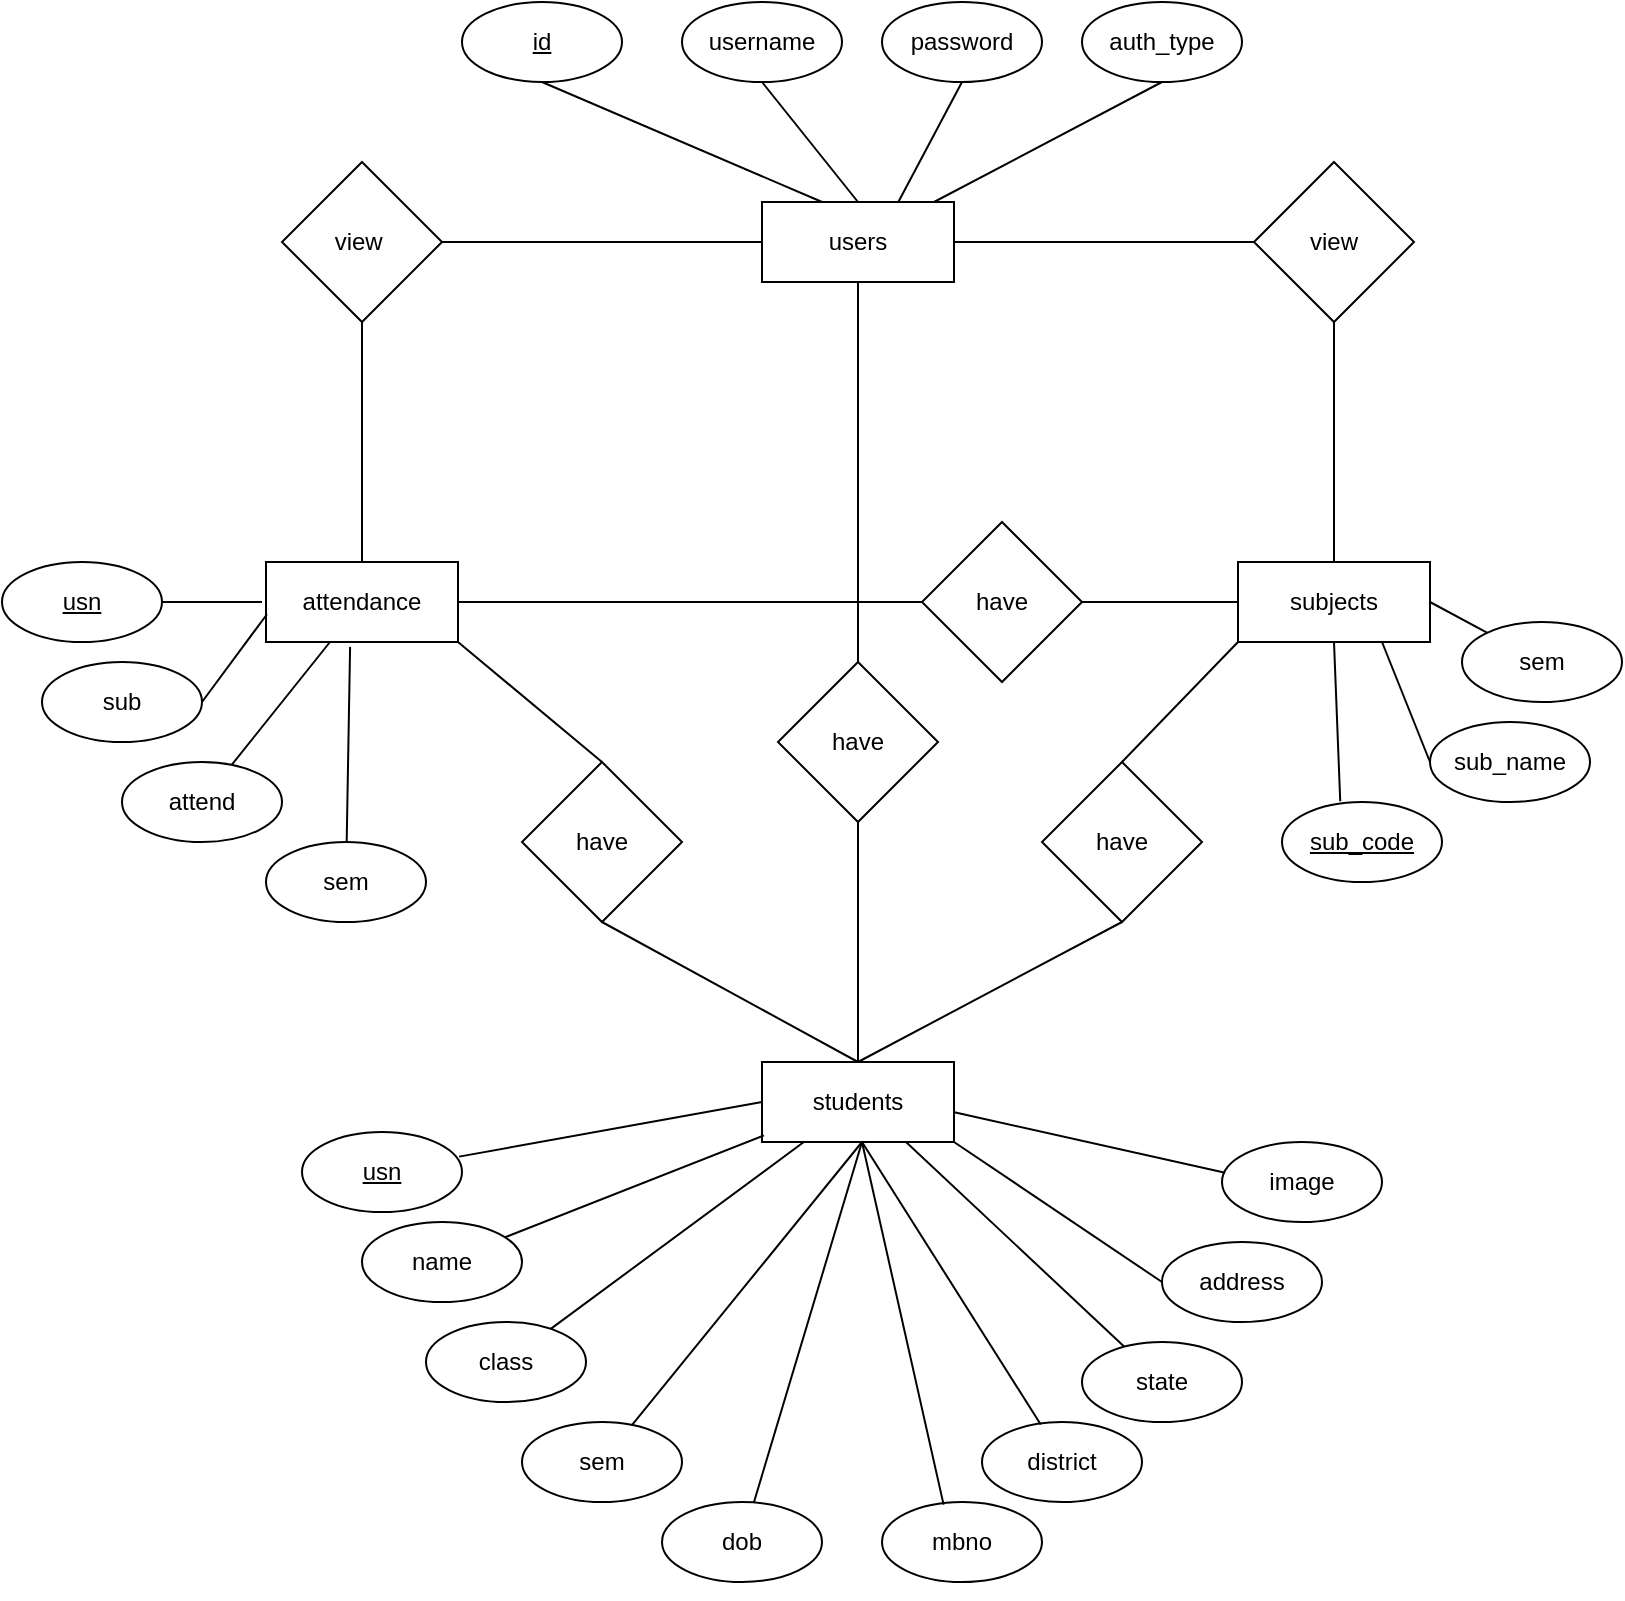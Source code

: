 <mxfile version="20.3.0" type="device"><diagram id="ghGKfZ4opOnsNb99_Meu" name="Page-1"><mxGraphModel dx="1730" dy="912" grid="1" gridSize="10" guides="1" tooltips="1" connect="1" arrows="1" fold="1" page="1" pageScale="1" pageWidth="827" pageHeight="1169" math="0" shadow="0"><root><mxCell id="0"/><mxCell id="1" parent="0"/><mxCell id="CftKyMP9xn58LW5NJ0A5-1" value="users" style="rounded=0;whiteSpace=wrap;html=1;" vertex="1" parent="1"><mxGeometry x="390" y="120" width="96" height="40" as="geometry"/></mxCell><mxCell id="CftKyMP9xn58LW5NJ0A5-2" value="&lt;u&gt;id&lt;/u&gt;" style="ellipse;whiteSpace=wrap;html=1;" vertex="1" parent="1"><mxGeometry x="240" y="20" width="80" height="40" as="geometry"/></mxCell><mxCell id="CftKyMP9xn58LW5NJ0A5-4" value="username" style="ellipse;whiteSpace=wrap;html=1;" vertex="1" parent="1"><mxGeometry x="350" y="20" width="80" height="40" as="geometry"/></mxCell><mxCell id="CftKyMP9xn58LW5NJ0A5-5" value="password" style="ellipse;whiteSpace=wrap;html=1;" vertex="1" parent="1"><mxGeometry x="450" y="20" width="80" height="40" as="geometry"/></mxCell><mxCell id="CftKyMP9xn58LW5NJ0A5-6" value="auth_type" style="ellipse;whiteSpace=wrap;html=1;" vertex="1" parent="1"><mxGeometry x="550" y="20" width="80" height="40" as="geometry"/></mxCell><mxCell id="CftKyMP9xn58LW5NJ0A5-7" value="" style="endArrow=none;html=1;rounded=0;entryX=0.5;entryY=1;entryDx=0;entryDy=0;exitX=0.313;exitY=0;exitDx=0;exitDy=0;exitPerimeter=0;" edge="1" parent="1" source="CftKyMP9xn58LW5NJ0A5-1" target="CftKyMP9xn58LW5NJ0A5-2"><mxGeometry width="50" height="50" relative="1" as="geometry"><mxPoint x="390" y="160" as="sourcePoint"/><mxPoint x="440" y="110" as="targetPoint"/></mxGeometry></mxCell><mxCell id="CftKyMP9xn58LW5NJ0A5-9" value="" style="endArrow=none;html=1;rounded=0;entryX=0.5;entryY=1;entryDx=0;entryDy=0;exitX=0.5;exitY=0;exitDx=0;exitDy=0;" edge="1" parent="1" source="CftKyMP9xn58LW5NJ0A5-1" target="CftKyMP9xn58LW5NJ0A5-4"><mxGeometry width="50" height="50" relative="1" as="geometry"><mxPoint x="448" y="130" as="sourcePoint"/><mxPoint x="290" y="70" as="targetPoint"/></mxGeometry></mxCell><mxCell id="CftKyMP9xn58LW5NJ0A5-10" value="" style="endArrow=none;html=1;rounded=0;entryX=0.5;entryY=1;entryDx=0;entryDy=0;exitX=0.708;exitY=0.009;exitDx=0;exitDy=0;exitPerimeter=0;" edge="1" parent="1" source="CftKyMP9xn58LW5NJ0A5-1" target="CftKyMP9xn58LW5NJ0A5-5"><mxGeometry width="50" height="50" relative="1" as="geometry"><mxPoint x="458" y="140" as="sourcePoint"/><mxPoint x="300" y="80" as="targetPoint"/></mxGeometry></mxCell><mxCell id="CftKyMP9xn58LW5NJ0A5-11" value="" style="endArrow=none;html=1;rounded=0;entryX=0.5;entryY=1;entryDx=0;entryDy=0;" edge="1" parent="1" source="CftKyMP9xn58LW5NJ0A5-1" target="CftKyMP9xn58LW5NJ0A5-6"><mxGeometry width="50" height="50" relative="1" as="geometry"><mxPoint x="468" y="150" as="sourcePoint"/><mxPoint x="310" y="90" as="targetPoint"/></mxGeometry></mxCell><mxCell id="CftKyMP9xn58LW5NJ0A5-12" value="have" style="rhombus;whiteSpace=wrap;html=1;" vertex="1" parent="1"><mxGeometry x="398" y="350" width="80" height="80" as="geometry"/></mxCell><mxCell id="CftKyMP9xn58LW5NJ0A5-13" value="view&amp;nbsp;" style="rhombus;whiteSpace=wrap;html=1;" vertex="1" parent="1"><mxGeometry x="150" y="100" width="80" height="80" as="geometry"/></mxCell><mxCell id="CftKyMP9xn58LW5NJ0A5-14" value="view" style="rhombus;whiteSpace=wrap;html=1;" vertex="1" parent="1"><mxGeometry x="636" y="100" width="80" height="80" as="geometry"/></mxCell><mxCell id="CftKyMP9xn58LW5NJ0A5-16" value="attendance" style="rounded=0;whiteSpace=wrap;html=1;" vertex="1" parent="1"><mxGeometry x="142" y="300" width="96" height="40" as="geometry"/></mxCell><mxCell id="CftKyMP9xn58LW5NJ0A5-17" value="subjects" style="rounded=0;whiteSpace=wrap;html=1;" vertex="1" parent="1"><mxGeometry x="628" y="300" width="96" height="40" as="geometry"/></mxCell><mxCell id="CftKyMP9xn58LW5NJ0A5-20" value="students" style="rounded=0;whiteSpace=wrap;html=1;" vertex="1" parent="1"><mxGeometry x="390" y="550" width="96" height="40" as="geometry"/></mxCell><mxCell id="CftKyMP9xn58LW5NJ0A5-21" value="sub" style="ellipse;whiteSpace=wrap;html=1;" vertex="1" parent="1"><mxGeometry x="30" y="350" width="80" height="40" as="geometry"/></mxCell><mxCell id="CftKyMP9xn58LW5NJ0A5-22" value="attend" style="ellipse;whiteSpace=wrap;html=1;" vertex="1" parent="1"><mxGeometry x="70" y="400" width="80" height="40" as="geometry"/></mxCell><mxCell id="CftKyMP9xn58LW5NJ0A5-23" value="sem" style="ellipse;whiteSpace=wrap;html=1;" vertex="1" parent="1"><mxGeometry x="142" y="440" width="80" height="40" as="geometry"/></mxCell><mxCell id="CftKyMP9xn58LW5NJ0A5-24" value="&lt;u&gt;usn&lt;/u&gt;" style="ellipse;whiteSpace=wrap;html=1;" vertex="1" parent="1"><mxGeometry x="10" y="300" width="80" height="40" as="geometry"/></mxCell><mxCell id="CftKyMP9xn58LW5NJ0A5-25" value="&lt;u&gt;sub_code&lt;/u&gt;" style="ellipse;whiteSpace=wrap;html=1;" vertex="1" parent="1"><mxGeometry x="650" y="420" width="80" height="40" as="geometry"/></mxCell><mxCell id="CftKyMP9xn58LW5NJ0A5-26" value="sub_name" style="ellipse;whiteSpace=wrap;html=1;" vertex="1" parent="1"><mxGeometry x="724" y="380" width="80" height="40" as="geometry"/></mxCell><mxCell id="CftKyMP9xn58LW5NJ0A5-27" value="sem" style="ellipse;whiteSpace=wrap;html=1;" vertex="1" parent="1"><mxGeometry x="740" y="330" width="80" height="40" as="geometry"/></mxCell><mxCell id="CftKyMP9xn58LW5NJ0A5-28" value="mbno" style="ellipse;whiteSpace=wrap;html=1;" vertex="1" parent="1"><mxGeometry x="450" y="770" width="80" height="40" as="geometry"/></mxCell><mxCell id="CftKyMP9xn58LW5NJ0A5-29" value="dob" style="ellipse;whiteSpace=wrap;html=1;" vertex="1" parent="1"><mxGeometry x="340" y="770" width="80" height="40" as="geometry"/></mxCell><mxCell id="CftKyMP9xn58LW5NJ0A5-30" value="class" style="ellipse;whiteSpace=wrap;html=1;" vertex="1" parent="1"><mxGeometry x="222" y="680" width="80" height="40" as="geometry"/></mxCell><mxCell id="CftKyMP9xn58LW5NJ0A5-31" value="sem" style="ellipse;whiteSpace=wrap;html=1;" vertex="1" parent="1"><mxGeometry x="270" y="730" width="80" height="40" as="geometry"/></mxCell><mxCell id="CftKyMP9xn58LW5NJ0A5-32" value="district" style="ellipse;whiteSpace=wrap;html=1;" vertex="1" parent="1"><mxGeometry x="500" y="730" width="80" height="40" as="geometry"/></mxCell><mxCell id="CftKyMP9xn58LW5NJ0A5-33" value="state" style="ellipse;whiteSpace=wrap;html=1;" vertex="1" parent="1"><mxGeometry x="550" y="690" width="80" height="40" as="geometry"/></mxCell><mxCell id="CftKyMP9xn58LW5NJ0A5-34" value="name" style="ellipse;whiteSpace=wrap;html=1;" vertex="1" parent="1"><mxGeometry x="190" y="630" width="80" height="40" as="geometry"/></mxCell><mxCell id="CftKyMP9xn58LW5NJ0A5-35" value="image" style="ellipse;whiteSpace=wrap;html=1;" vertex="1" parent="1"><mxGeometry x="620" y="590" width="80" height="40" as="geometry"/></mxCell><mxCell id="CftKyMP9xn58LW5NJ0A5-36" value="&lt;u&gt;usn&lt;/u&gt;" style="ellipse;whiteSpace=wrap;html=1;" vertex="1" parent="1"><mxGeometry x="160" y="585" width="80" height="40" as="geometry"/></mxCell><mxCell id="CftKyMP9xn58LW5NJ0A5-37" value="address" style="ellipse;whiteSpace=wrap;html=1;" vertex="1" parent="1"><mxGeometry x="590" y="640" width="80" height="40" as="geometry"/></mxCell><mxCell id="CftKyMP9xn58LW5NJ0A5-41" style="edgeStyle=orthogonalEdgeStyle;rounded=0;orthogonalLoop=1;jettySize=auto;html=1;exitX=0.5;exitY=1;exitDx=0;exitDy=0;" edge="1" parent="1" source="CftKyMP9xn58LW5NJ0A5-29" target="CftKyMP9xn58LW5NJ0A5-29"><mxGeometry relative="1" as="geometry"/></mxCell><mxCell id="CftKyMP9xn58LW5NJ0A5-43" value="" style="endArrow=none;html=1;rounded=0;exitX=1;exitY=0.5;exitDx=0;exitDy=0;entryX=0;entryY=0.5;entryDx=0;entryDy=0;" edge="1" parent="1" source="CftKyMP9xn58LW5NJ0A5-13" target="CftKyMP9xn58LW5NJ0A5-1"><mxGeometry width="50" height="50" relative="1" as="geometry"><mxPoint x="450" y="260" as="sourcePoint"/><mxPoint x="500" y="210" as="targetPoint"/></mxGeometry></mxCell><mxCell id="CftKyMP9xn58LW5NJ0A5-44" value="" style="endArrow=none;html=1;rounded=0;exitX=0.5;exitY=1;exitDx=0;exitDy=0;entryX=0.5;entryY=0;entryDx=0;entryDy=0;" edge="1" parent="1" source="CftKyMP9xn58LW5NJ0A5-13" target="CftKyMP9xn58LW5NJ0A5-16"><mxGeometry width="50" height="50" relative="1" as="geometry"><mxPoint x="240" y="150" as="sourcePoint"/><mxPoint x="400" y="150" as="targetPoint"/></mxGeometry></mxCell><mxCell id="CftKyMP9xn58LW5NJ0A5-45" value="" style="endArrow=none;html=1;rounded=0;exitX=1;exitY=0.5;exitDx=0;exitDy=0;entryX=0;entryY=0.5;entryDx=0;entryDy=0;" edge="1" parent="1" source="CftKyMP9xn58LW5NJ0A5-1" target="CftKyMP9xn58LW5NJ0A5-14"><mxGeometry width="50" height="50" relative="1" as="geometry"><mxPoint x="250" y="160" as="sourcePoint"/><mxPoint x="410" y="160" as="targetPoint"/></mxGeometry></mxCell><mxCell id="CftKyMP9xn58LW5NJ0A5-46" value="" style="endArrow=none;html=1;rounded=0;exitX=0.5;exitY=0;exitDx=0;exitDy=0;entryX=0.5;entryY=1;entryDx=0;entryDy=0;" edge="1" parent="1" source="CftKyMP9xn58LW5NJ0A5-17" target="CftKyMP9xn58LW5NJ0A5-14"><mxGeometry width="50" height="50" relative="1" as="geometry"><mxPoint x="260" y="170" as="sourcePoint"/><mxPoint x="420" y="170" as="targetPoint"/></mxGeometry></mxCell><mxCell id="CftKyMP9xn58LW5NJ0A5-47" value="" style="endArrow=none;html=1;rounded=0;exitX=0.5;exitY=0;exitDx=0;exitDy=0;entryX=0.5;entryY=1;entryDx=0;entryDy=0;" edge="1" parent="1" source="CftKyMP9xn58LW5NJ0A5-12" target="CftKyMP9xn58LW5NJ0A5-1"><mxGeometry width="50" height="50" relative="1" as="geometry"><mxPoint x="270" y="180" as="sourcePoint"/><mxPoint x="430" y="180" as="targetPoint"/></mxGeometry></mxCell><mxCell id="CftKyMP9xn58LW5NJ0A5-48" value="" style="endArrow=none;html=1;rounded=0;exitX=0.5;exitY=1;exitDx=0;exitDy=0;entryX=0.5;entryY=0;entryDx=0;entryDy=0;" edge="1" parent="1" source="CftKyMP9xn58LW5NJ0A5-12" target="CftKyMP9xn58LW5NJ0A5-20"><mxGeometry width="50" height="50" relative="1" as="geometry"><mxPoint x="280" y="190" as="sourcePoint"/><mxPoint x="440" y="190" as="targetPoint"/></mxGeometry></mxCell><mxCell id="CftKyMP9xn58LW5NJ0A5-50" value="have" style="rhombus;whiteSpace=wrap;html=1;" vertex="1" parent="1"><mxGeometry x="270" y="400" width="80" height="80" as="geometry"/></mxCell><mxCell id="CftKyMP9xn58LW5NJ0A5-51" value="have" style="rhombus;whiteSpace=wrap;html=1;" vertex="1" parent="1"><mxGeometry x="530" y="400" width="80" height="80" as="geometry"/></mxCell><mxCell id="CftKyMP9xn58LW5NJ0A5-52" value="have" style="rhombus;whiteSpace=wrap;html=1;" vertex="1" parent="1"><mxGeometry x="470" y="280" width="80" height="80" as="geometry"/></mxCell><mxCell id="CftKyMP9xn58LW5NJ0A5-53" value="" style="endArrow=none;html=1;rounded=0;entryX=0.5;entryY=1;entryDx=0;entryDy=0;exitX=0.5;exitY=0;exitDx=0;exitDy=0;" edge="1" parent="1" source="CftKyMP9xn58LW5NJ0A5-20" target="CftKyMP9xn58LW5NJ0A5-51"><mxGeometry width="50" height="50" relative="1" as="geometry"><mxPoint x="450" y="500" as="sourcePoint"/><mxPoint x="500" y="450" as="targetPoint"/></mxGeometry></mxCell><mxCell id="CftKyMP9xn58LW5NJ0A5-54" value="" style="endArrow=none;html=1;rounded=0;entryX=0;entryY=1;entryDx=0;entryDy=0;exitX=0.5;exitY=0;exitDx=0;exitDy=0;" edge="1" parent="1" source="CftKyMP9xn58LW5NJ0A5-51" target="CftKyMP9xn58LW5NJ0A5-17"><mxGeometry width="50" height="50" relative="1" as="geometry"><mxPoint x="448.0" y="560" as="sourcePoint"/><mxPoint x="540" y="450" as="targetPoint"/></mxGeometry></mxCell><mxCell id="CftKyMP9xn58LW5NJ0A5-55" value="" style="endArrow=none;html=1;rounded=0;entryX=0;entryY=0.5;entryDx=0;entryDy=0;exitX=1;exitY=0.5;exitDx=0;exitDy=0;" edge="1" parent="1" source="CftKyMP9xn58LW5NJ0A5-52" target="CftKyMP9xn58LW5NJ0A5-17"><mxGeometry width="50" height="50" relative="1" as="geometry"><mxPoint x="458.0" y="570" as="sourcePoint"/><mxPoint x="550" y="460" as="targetPoint"/></mxGeometry></mxCell><mxCell id="CftKyMP9xn58LW5NJ0A5-56" value="" style="endArrow=none;html=1;rounded=0;entryX=0;entryY=0.5;entryDx=0;entryDy=0;exitX=1;exitY=0.5;exitDx=0;exitDy=0;" edge="1" parent="1" source="CftKyMP9xn58LW5NJ0A5-16" target="CftKyMP9xn58LW5NJ0A5-52"><mxGeometry width="50" height="50" relative="1" as="geometry"><mxPoint x="468.0" y="580" as="sourcePoint"/><mxPoint x="560" y="470" as="targetPoint"/></mxGeometry></mxCell><mxCell id="CftKyMP9xn58LW5NJ0A5-57" value="" style="endArrow=none;html=1;rounded=0;entryX=0.5;entryY=1;entryDx=0;entryDy=0;exitX=0.5;exitY=0;exitDx=0;exitDy=0;" edge="1" parent="1" source="CftKyMP9xn58LW5NJ0A5-20" target="CftKyMP9xn58LW5NJ0A5-50"><mxGeometry width="50" height="50" relative="1" as="geometry"><mxPoint x="478.0" y="590" as="sourcePoint"/><mxPoint x="570" y="480" as="targetPoint"/></mxGeometry></mxCell><mxCell id="CftKyMP9xn58LW5NJ0A5-58" value="" style="endArrow=none;html=1;rounded=0;entryX=1;entryY=1;entryDx=0;entryDy=0;exitX=0.5;exitY=0;exitDx=0;exitDy=0;" edge="1" parent="1" source="CftKyMP9xn58LW5NJ0A5-50" target="CftKyMP9xn58LW5NJ0A5-16"><mxGeometry width="50" height="50" relative="1" as="geometry"><mxPoint x="488.0" y="600" as="sourcePoint"/><mxPoint x="580" y="490" as="targetPoint"/></mxGeometry></mxCell><mxCell id="CftKyMP9xn58LW5NJ0A5-62" value="" style="endArrow=none;html=1;rounded=0;entryX=0.75;entryY=1;entryDx=0;entryDy=0;exitX=0;exitY=0.5;exitDx=0;exitDy=0;" edge="1" parent="1" source="CftKyMP9xn58LW5NJ0A5-26" target="CftKyMP9xn58LW5NJ0A5-17"><mxGeometry width="50" height="50" relative="1" as="geometry"><mxPoint x="730" y="390" as="sourcePoint"/><mxPoint x="780" y="340" as="targetPoint"/></mxGeometry></mxCell><mxCell id="CftKyMP9xn58LW5NJ0A5-63" value="" style="endArrow=none;html=1;rounded=0;entryX=0.5;entryY=1;entryDx=0;entryDy=0;exitX=0.364;exitY=-0.009;exitDx=0;exitDy=0;exitPerimeter=0;" edge="1" parent="1" source="CftKyMP9xn58LW5NJ0A5-25" target="CftKyMP9xn58LW5NJ0A5-17"><mxGeometry width="50" height="50" relative="1" as="geometry"><mxPoint x="757" y="390" as="sourcePoint"/><mxPoint x="734.0" y="350" as="targetPoint"/></mxGeometry></mxCell><mxCell id="CftKyMP9xn58LW5NJ0A5-64" value="" style="endArrow=none;html=1;rounded=0;exitX=1;exitY=0.5;exitDx=0;exitDy=0;" edge="1" parent="1" source="CftKyMP9xn58LW5NJ0A5-24"><mxGeometry width="50" height="50" relative="1" as="geometry"><mxPoint x="90" y="350" as="sourcePoint"/><mxPoint x="140" y="320" as="targetPoint"/></mxGeometry></mxCell><mxCell id="CftKyMP9xn58LW5NJ0A5-65" value="" style="endArrow=none;html=1;rounded=0;exitX=1;exitY=0.5;exitDx=0;exitDy=0;entryX=0.005;entryY=0.653;entryDx=0;entryDy=0;entryPerimeter=0;" edge="1" parent="1" source="CftKyMP9xn58LW5NJ0A5-21" target="CftKyMP9xn58LW5NJ0A5-16"><mxGeometry width="50" height="50" relative="1" as="geometry"><mxPoint x="100" y="330" as="sourcePoint"/><mxPoint x="140" y="330" as="targetPoint"/></mxGeometry></mxCell><mxCell id="CftKyMP9xn58LW5NJ0A5-66" value="" style="endArrow=none;html=1;rounded=0;" edge="1" parent="1" source="CftKyMP9xn58LW5NJ0A5-22" target="CftKyMP9xn58LW5NJ0A5-16"><mxGeometry width="50" height="50" relative="1" as="geometry"><mxPoint x="110" y="340" as="sourcePoint"/><mxPoint x="160" y="340" as="targetPoint"/></mxGeometry></mxCell><mxCell id="CftKyMP9xn58LW5NJ0A5-67" value="" style="endArrow=none;html=1;rounded=0;entryX=0.438;entryY=1.061;entryDx=0;entryDy=0;entryPerimeter=0;" edge="1" parent="1" source="CftKyMP9xn58LW5NJ0A5-23" target="CftKyMP9xn58LW5NJ0A5-16"><mxGeometry width="50" height="50" relative="1" as="geometry"><mxPoint x="120" y="350" as="sourcePoint"/><mxPoint x="170" y="350" as="targetPoint"/></mxGeometry></mxCell><mxCell id="CftKyMP9xn58LW5NJ0A5-68" value="" style="endArrow=none;html=1;rounded=0;exitX=0.982;exitY=0.308;exitDx=0;exitDy=0;exitPerimeter=0;entryX=0;entryY=0.5;entryDx=0;entryDy=0;" edge="1" parent="1" source="CftKyMP9xn58LW5NJ0A5-36" target="CftKyMP9xn58LW5NJ0A5-20"><mxGeometry width="50" height="50" relative="1" as="geometry"><mxPoint x="310" y="620" as="sourcePoint"/><mxPoint x="360" y="570" as="targetPoint"/></mxGeometry></mxCell><mxCell id="CftKyMP9xn58LW5NJ0A5-70" value="" style="endArrow=none;html=1;rounded=0;entryX=0.01;entryY=0.917;entryDx=0;entryDy=0;entryPerimeter=0;" edge="1" parent="1" source="CftKyMP9xn58LW5NJ0A5-34" target="CftKyMP9xn58LW5NJ0A5-20"><mxGeometry width="50" height="50" relative="1" as="geometry"><mxPoint x="248.56" y="607.32" as="sourcePoint"/><mxPoint x="400" y="580" as="targetPoint"/></mxGeometry></mxCell><mxCell id="CftKyMP9xn58LW5NJ0A5-71" value="" style="endArrow=none;html=1;rounded=0;" edge="1" parent="1" source="CftKyMP9xn58LW5NJ0A5-30" target="CftKyMP9xn58LW5NJ0A5-20"><mxGeometry width="50" height="50" relative="1" as="geometry"><mxPoint x="258.56" y="617.32" as="sourcePoint"/><mxPoint x="410" y="590" as="targetPoint"/></mxGeometry></mxCell><mxCell id="CftKyMP9xn58LW5NJ0A5-72" value="" style="endArrow=none;html=1;rounded=0;" edge="1" parent="1" source="CftKyMP9xn58LW5NJ0A5-31"><mxGeometry width="50" height="50" relative="1" as="geometry"><mxPoint x="268.56" y="627.32" as="sourcePoint"/><mxPoint x="440" y="590" as="targetPoint"/></mxGeometry></mxCell><mxCell id="CftKyMP9xn58LW5NJ0A5-73" value="" style="endArrow=none;html=1;rounded=0;" edge="1" parent="1" source="CftKyMP9xn58LW5NJ0A5-29"><mxGeometry width="50" height="50" relative="1" as="geometry"><mxPoint x="278.56" y="637.32" as="sourcePoint"/><mxPoint x="440" y="590" as="targetPoint"/></mxGeometry></mxCell><mxCell id="CftKyMP9xn58LW5NJ0A5-74" value="" style="endArrow=none;html=1;rounded=0;exitX=0.385;exitY=0.033;exitDx=0;exitDy=0;exitPerimeter=0;" edge="1" parent="1" source="CftKyMP9xn58LW5NJ0A5-28"><mxGeometry width="50" height="50" relative="1" as="geometry"><mxPoint x="288.56" y="647.32" as="sourcePoint"/><mxPoint x="440" y="590" as="targetPoint"/></mxGeometry></mxCell><mxCell id="CftKyMP9xn58LW5NJ0A5-75" value="" style="endArrow=none;html=1;rounded=0;entryX=0.367;entryY=0.032;entryDx=0;entryDy=0;entryPerimeter=0;" edge="1" parent="1" target="CftKyMP9xn58LW5NJ0A5-32"><mxGeometry width="50" height="50" relative="1" as="geometry"><mxPoint x="440" y="590" as="sourcePoint"/><mxPoint x="450" y="630" as="targetPoint"/></mxGeometry></mxCell><mxCell id="CftKyMP9xn58LW5NJ0A5-76" value="" style="endArrow=none;html=1;rounded=0;exitX=0.75;exitY=1;exitDx=0;exitDy=0;" edge="1" parent="1" source="CftKyMP9xn58LW5NJ0A5-20" target="CftKyMP9xn58LW5NJ0A5-33"><mxGeometry width="50" height="50" relative="1" as="geometry"><mxPoint x="308.56" y="667.32" as="sourcePoint"/><mxPoint x="460" y="640" as="targetPoint"/></mxGeometry></mxCell><mxCell id="CftKyMP9xn58LW5NJ0A5-77" value="" style="endArrow=none;html=1;rounded=0;exitX=1;exitY=1;exitDx=0;exitDy=0;entryX=0;entryY=0.5;entryDx=0;entryDy=0;" edge="1" parent="1" source="CftKyMP9xn58LW5NJ0A5-20" target="CftKyMP9xn58LW5NJ0A5-37"><mxGeometry width="50" height="50" relative="1" as="geometry"><mxPoint x="318.56" y="677.32" as="sourcePoint"/><mxPoint x="470" y="650" as="targetPoint"/></mxGeometry></mxCell><mxCell id="CftKyMP9xn58LW5NJ0A5-78" value="" style="endArrow=none;html=1;rounded=0;exitX=0.996;exitY=0.625;exitDx=0;exitDy=0;exitPerimeter=0;entryX=0.02;entryY=0.385;entryDx=0;entryDy=0;entryPerimeter=0;" edge="1" parent="1" source="CftKyMP9xn58LW5NJ0A5-20" target="CftKyMP9xn58LW5NJ0A5-35"><mxGeometry width="50" height="50" relative="1" as="geometry"><mxPoint x="328.56" y="687.32" as="sourcePoint"/><mxPoint x="480" y="660" as="targetPoint"/></mxGeometry></mxCell><mxCell id="CftKyMP9xn58LW5NJ0A5-79" value="" style="endArrow=none;html=1;rounded=0;entryX=1;entryY=0.5;entryDx=0;entryDy=0;" edge="1" parent="1" source="CftKyMP9xn58LW5NJ0A5-27" target="CftKyMP9xn58LW5NJ0A5-17"><mxGeometry width="50" height="50" relative="1" as="geometry"><mxPoint x="740" y="410" as="sourcePoint"/><mxPoint x="734" y="350" as="targetPoint"/></mxGeometry></mxCell></root></mxGraphModel></diagram></mxfile>